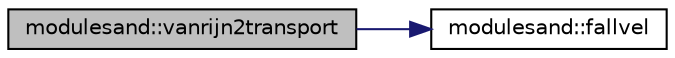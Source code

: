 digraph "modulesand::vanrijn2transport"
{
 // LATEX_PDF_SIZE
  edge [fontname="Helvetica",fontsize="10",labelfontname="Helvetica",labelfontsize="10"];
  node [fontname="Helvetica",fontsize="10",shape=record];
  rankdir="LR";
  Node1 [label="modulesand::vanrijn2transport",height=0.2,width=0.4,color="black", fillcolor="grey75", style="filled", fontcolor="black",tooltip=" "];
  Node1 -> Node2 [color="midnightblue",fontsize="10",style="solid"];
  Node2 [label="modulesand::fallvel",height=0.2,width=0.4,color="black", fillcolor="white", style="filled",URL="$namespacemodulesand.html#a81b51403d378065ebb345027ab24a5af",tooltip=" "];
}
